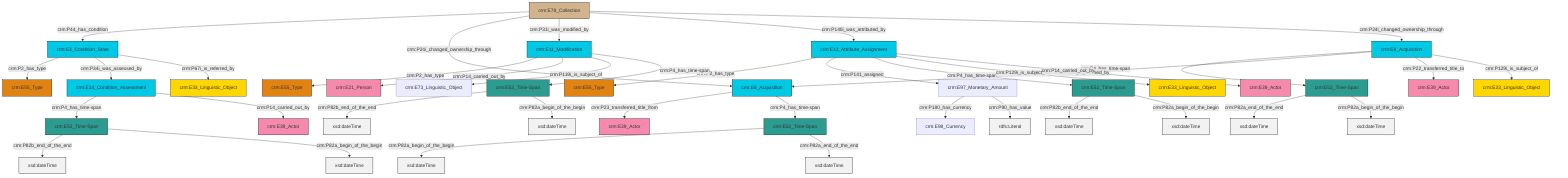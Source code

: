 graph TD
classDef Literal fill:#f2f2f2,stroke:#000000;
classDef CRM_Entity fill:#FFFFFF,stroke:#000000;
classDef Temporal_Entity fill:#00C9E6, stroke:#000000;
classDef Type fill:#E18312, stroke:#000000;
classDef Time-Span fill:#2C9C91, stroke:#000000;
classDef Appellation fill:#FFEB7F, stroke:#000000;
classDef Place fill:#008836, stroke:#000000;
classDef Persistent_Item fill:#B266B2, stroke:#000000;
classDef Conceptual_Object fill:#FFD700, stroke:#000000;
classDef Physical_Thing fill:#D2B48C, stroke:#000000;
classDef Actor fill:#f58aad, stroke:#000000;
classDef PC_Classes fill:#4ce600, stroke:#000000;
classDef Multi fill:#cccccc,stroke:#000000;

0["crm:E97_Monetary_Amount"]:::Default -->|crm:P180_has_currency| 1["crm:E98_Currency"]:::Default
2["crm:E8_Acquisition"]:::Temporal_Entity -->|crm:P23_transferred_title_from| 3["crm:E39_Actor"]:::Actor
4["crm:E11_Modification"]:::Temporal_Entity -->|crm:P2_has_type| 5["crm:E55_Type"]:::Type
6["crm:E13_Attribute_Assignment"]:::Temporal_Entity -->|crm:P2_has_type| 7["crm:E55_Type"]:::Type
8["crm:E78_Collection"]:::Physical_Thing -->|crm:P44_has_condition| 9["crm:E3_Condition_State"]:::Temporal_Entity
11["crm:E52_Time-Span"]:::Time-Span -->|crm:P82a_begin_of_the_begin| 13[xsd:dateTime]:::Literal
8["crm:E78_Collection"]:::Physical_Thing -->|crm:P24i_changed_ownership_through| 2["crm:E8_Acquisition"]:::Temporal_Entity
16["crm:E14_Condition_Assessment"]:::Temporal_Entity -->|crm:P4_has_time-span| 17["crm:E52_Time-Span"]:::Time-Span
9["crm:E3_Condition_State"]:::Temporal_Entity -->|crm:P2_has_type| 18["crm:E55_Type"]:::Type
19["crm:E8_Acquisition"]:::Temporal_Entity -->|crm:P4_has_time-span| 20["crm:E52_Time-Span"]:::Time-Span
0["crm:E97_Monetary_Amount"]:::Default -->|crm:P90_has_value| 21[rdfs:Literal]:::Literal
4["crm:E11_Modification"]:::Temporal_Entity -->|crm:P14_carried_out_by| 22["crm:E21_Person"]:::Actor
26["crm:E52_Time-Span"]:::Time-Span -->|crm:P82b_end_of_the_end| 27[xsd:dateTime]:::Literal
4["crm:E11_Modification"]:::Temporal_Entity -->|crm:P119i_is_subject_of| 28["crm:E73_Linguistic_Object"]:::Default
9["crm:E3_Condition_State"]:::Temporal_Entity -->|crm:P34i_was_assessed_by| 16["crm:E14_Condition_Assessment"]:::Temporal_Entity
20["crm:E52_Time-Span"]:::Time-Span -->|crm:P82a_end_of_the_end| 29[xsd:dateTime]:::Literal
8["crm:E78_Collection"]:::Physical_Thing -->|crm:P31i_was_modified_by| 4["crm:E11_Modification"]:::Temporal_Entity
19["crm:E8_Acquisition"]:::Temporal_Entity -->|crm:P115i_is_finished_by| 2["crm:E8_Acquisition"]:::Temporal_Entity
20["crm:E52_Time-Span"]:::Time-Span -->|crm:P82a_begin_of_the_begin| 31[xsd:dateTime]:::Literal
8["crm:E78_Collection"]:::Physical_Thing -->|crm:P140i_was_attributed_by| 6["crm:E13_Attribute_Assignment"]:::Temporal_Entity
36["crm:E52_Time-Span"]:::Time-Span -->|crm:P82b_end_of_the_end| 37[xsd:dateTime]:::Literal
17["crm:E52_Time-Span"]:::Time-Span -->|crm:P82b_end_of_the_end| 38[xsd:dateTime]:::Literal
6["crm:E13_Attribute_Assignment"]:::Temporal_Entity -->|crm:P141_assigned| 0["crm:E97_Monetary_Amount"]:::Default
6["crm:E13_Attribute_Assignment"]:::Temporal_Entity -->|crm:P4_has_time-span| 26["crm:E52_Time-Span"]:::Time-Span
9["crm:E3_Condition_State"]:::Temporal_Entity -->|crm:P67i_is_referred_by| 40["crm:E33_Linguistic_Object"]:::Conceptual_Object
4["crm:E11_Modification"]:::Temporal_Entity -->|crm:P4_has_time-span| 36["crm:E52_Time-Span"]:::Time-Span
19["crm:E8_Acquisition"]:::Temporal_Entity -->|crm:P22_transferred_title_to| 41["crm:E39_Actor"]:::Actor
26["crm:E52_Time-Span"]:::Time-Span -->|crm:P82a_begin_of_the_begin| 44[xsd:dateTime]:::Literal
2["crm:E8_Acquisition"]:::Temporal_Entity -->|crm:P4_has_time-span| 11["crm:E52_Time-Span"]:::Time-Span
17["crm:E52_Time-Span"]:::Time-Span -->|crm:P82a_begin_of_the_begin| 54[xsd:dateTime]:::Literal
11["crm:E52_Time-Span"]:::Time-Span -->|crm:P82a_end_of_the_end| 55[xsd:dateTime]:::Literal
19["crm:E8_Acquisition"]:::Temporal_Entity -->|crm:P129i_is_subject_of| 14["crm:E33_Linguistic_Object"]:::Conceptual_Object
16["crm:E14_Condition_Assessment"]:::Temporal_Entity -->|crm:P14_carried_out_by| 24["crm:E39_Actor"]:::Actor
8["crm:E78_Collection"]:::Physical_Thing -->|crm:P24i_changed_ownership_through| 19["crm:E8_Acquisition"]:::Temporal_Entity
6["crm:E13_Attribute_Assignment"]:::Temporal_Entity -->|crm:P129i_is_subject_of| 34["crm:E33_Linguistic_Object"]:::Conceptual_Object
6["crm:E13_Attribute_Assignment"]:::Temporal_Entity -->|crm:P14_carried_out_by| 50["crm:E39_Actor"]:::Actor
36["crm:E52_Time-Span"]:::Time-Span -->|crm:P82a_begin_of_the_begin| 59[xsd:dateTime]:::Literal